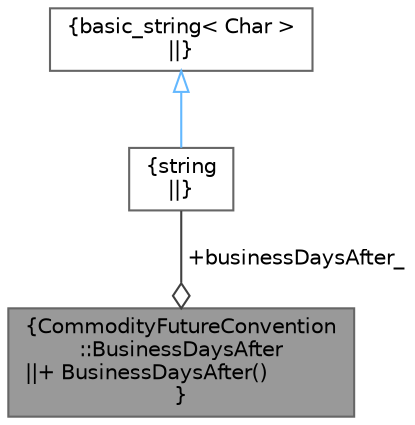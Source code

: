 digraph "CommodityFutureConvention::BusinessDaysAfter"
{
 // INTERACTIVE_SVG=YES
 // LATEX_PDF_SIZE
  bgcolor="transparent";
  edge [fontname=Helvetica,fontsize=10,labelfontname=Helvetica,labelfontsize=10];
  node [fontname=Helvetica,fontsize=10,shape=box,height=0.2,width=0.4];
  Node1 [label="{CommodityFutureConvention\l::BusinessDaysAfter\n||+ BusinessDaysAfter()\l}",height=0.2,width=0.4,color="gray40", fillcolor="grey60", style="filled", fontcolor="black",tooltip=" "];
  Node2 -> Node1 [color="grey25",style="solid",label=" +businessDaysAfter_" ,arrowhead="odiamond"];
  Node2 [label="{string\n||}",height=0.2,width=0.4,color="gray40", fillcolor="white", style="filled",tooltip=" "];
  Node3 -> Node2 [dir="back",color="steelblue1",style="solid",arrowtail="onormal"];
  Node3 [label="{basic_string\< Char \>\n||}",height=0.2,width=0.4,color="gray40", fillcolor="white", style="filled",tooltip=" "];
}
